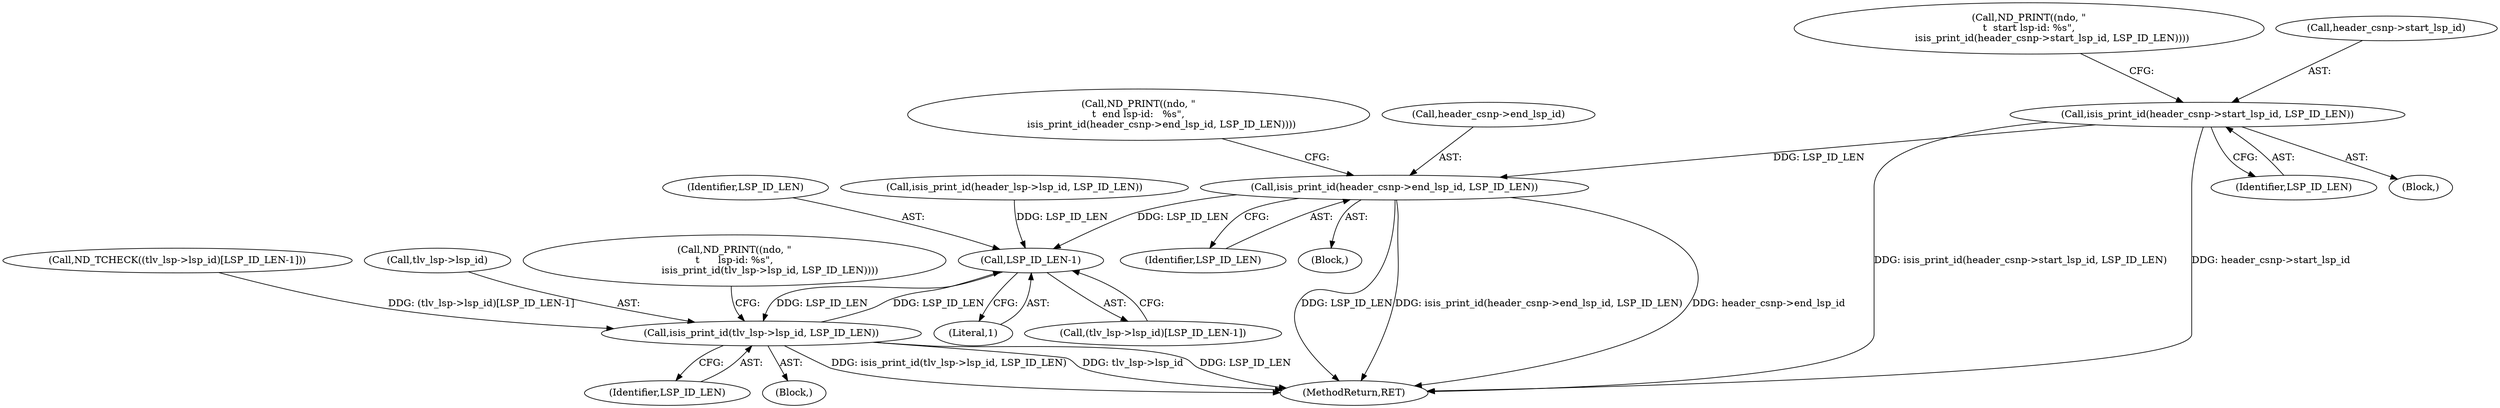 digraph "0_tcpdump_3b32029db354cbc875127869d9b12a9addc75b50@pointer" {
"1001151" [label="(Call,isis_print_id(header_csnp->start_lsp_id, LSP_ID_LEN))"];
"1001161" [label="(Call,isis_print_id(header_csnp->end_lsp_id, LSP_ID_LEN))"];
"1002492" [label="(Call,LSP_ID_LEN-1)"];
"1002500" [label="(Call,isis_print_id(tlv_lsp->lsp_id, LSP_ID_LEN))"];
"1002487" [label="(Call,ND_TCHECK((tlv_lsp->lsp_id)[LSP_ID_LEN-1]))"];
"1002501" [label="(Call,tlv_lsp->lsp_id)"];
"1002504" [label="(Identifier,LSP_ID_LEN)"];
"1001146" [label="(Call,ND_PRINT((ndo, \"\n\t  start lsp-id: %s\",\n               isis_print_id(header_csnp->start_lsp_id, LSP_ID_LEN))))"];
"1001165" [label="(Identifier,LSP_ID_LEN)"];
"1001156" [label="(Call,ND_PRINT((ndo, \"\n\t  end lsp-id:   %s\",\n               isis_print_id(header_csnp->end_lsp_id, LSP_ID_LEN))))"];
"1001162" [label="(Call,header_csnp->end_lsp_id)"];
"1001159" [label="(Block,)"];
"1003083" [label="(MethodReturn,RET)"];
"1001155" [label="(Identifier,LSP_ID_LEN)"];
"1002498" [label="(Block,)"];
"1002492" [label="(Call,LSP_ID_LEN-1)"];
"1002493" [label="(Identifier,LSP_ID_LEN)"];
"1001151" [label="(Call,isis_print_id(header_csnp->start_lsp_id, LSP_ID_LEN))"];
"1001152" [label="(Call,header_csnp->start_lsp_id)"];
"1002494" [label="(Literal,1)"];
"1000896" [label="(Call,isis_print_id(header_lsp->lsp_id, LSP_ID_LEN))"];
"1002488" [label="(Call,(tlv_lsp->lsp_id)[LSP_ID_LEN-1])"];
"1002500" [label="(Call,isis_print_id(tlv_lsp->lsp_id, LSP_ID_LEN))"];
"1001149" [label="(Block,)"];
"1002495" [label="(Call,ND_PRINT((ndo, \"\n\t      lsp-id: %s\",\n                       isis_print_id(tlv_lsp->lsp_id, LSP_ID_LEN))))"];
"1001161" [label="(Call,isis_print_id(header_csnp->end_lsp_id, LSP_ID_LEN))"];
"1001151" -> "1001149"  [label="AST: "];
"1001151" -> "1001155"  [label="CFG: "];
"1001152" -> "1001151"  [label="AST: "];
"1001155" -> "1001151"  [label="AST: "];
"1001146" -> "1001151"  [label="CFG: "];
"1001151" -> "1003083"  [label="DDG: isis_print_id(header_csnp->start_lsp_id, LSP_ID_LEN)"];
"1001151" -> "1003083"  [label="DDG: header_csnp->start_lsp_id"];
"1001151" -> "1001161"  [label="DDG: LSP_ID_LEN"];
"1001161" -> "1001159"  [label="AST: "];
"1001161" -> "1001165"  [label="CFG: "];
"1001162" -> "1001161"  [label="AST: "];
"1001165" -> "1001161"  [label="AST: "];
"1001156" -> "1001161"  [label="CFG: "];
"1001161" -> "1003083"  [label="DDG: LSP_ID_LEN"];
"1001161" -> "1003083"  [label="DDG: isis_print_id(header_csnp->end_lsp_id, LSP_ID_LEN)"];
"1001161" -> "1003083"  [label="DDG: header_csnp->end_lsp_id"];
"1001161" -> "1002492"  [label="DDG: LSP_ID_LEN"];
"1002492" -> "1002488"  [label="AST: "];
"1002492" -> "1002494"  [label="CFG: "];
"1002493" -> "1002492"  [label="AST: "];
"1002494" -> "1002492"  [label="AST: "];
"1002488" -> "1002492"  [label="CFG: "];
"1000896" -> "1002492"  [label="DDG: LSP_ID_LEN"];
"1002500" -> "1002492"  [label="DDG: LSP_ID_LEN"];
"1002492" -> "1002500"  [label="DDG: LSP_ID_LEN"];
"1002500" -> "1002498"  [label="AST: "];
"1002500" -> "1002504"  [label="CFG: "];
"1002501" -> "1002500"  [label="AST: "];
"1002504" -> "1002500"  [label="AST: "];
"1002495" -> "1002500"  [label="CFG: "];
"1002500" -> "1003083"  [label="DDG: isis_print_id(tlv_lsp->lsp_id, LSP_ID_LEN)"];
"1002500" -> "1003083"  [label="DDG: tlv_lsp->lsp_id"];
"1002500" -> "1003083"  [label="DDG: LSP_ID_LEN"];
"1002487" -> "1002500"  [label="DDG: (tlv_lsp->lsp_id)[LSP_ID_LEN-1]"];
}
